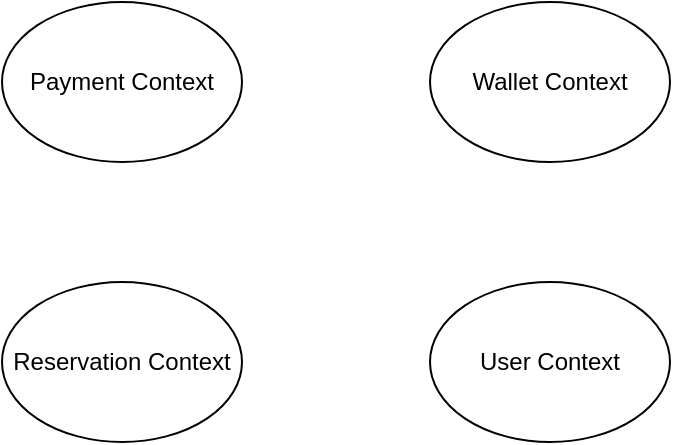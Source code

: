 <mxfile version="23.0.2" type="github">
  <diagram name="Page-1" id="B87wdh2XF9i1DDwBZvM7">
    <mxGraphModel dx="1306" dy="860" grid="1" gridSize="10" guides="1" tooltips="1" connect="1" arrows="1" fold="1" page="1" pageScale="1" pageWidth="827" pageHeight="1169" math="0" shadow="0">
      <root>
        <mxCell id="0" />
        <mxCell id="1" parent="0" />
        <mxCell id="M7IEJYKsxCFGMAZhCl6_-1" value="User Context" style="ellipse;whiteSpace=wrap;html=1;" vertex="1" parent="1">
          <mxGeometry x="354" y="330" width="120" height="80" as="geometry" />
        </mxCell>
        <mxCell id="M7IEJYKsxCFGMAZhCl6_-2" value="Wallet Context" style="ellipse;whiteSpace=wrap;html=1;" vertex="1" parent="1">
          <mxGeometry x="354" y="190" width="120" height="80" as="geometry" />
        </mxCell>
        <mxCell id="M7IEJYKsxCFGMAZhCl6_-3" value="Reservation Context" style="ellipse;whiteSpace=wrap;html=1;" vertex="1" parent="1">
          <mxGeometry x="140" y="330" width="120" height="80" as="geometry" />
        </mxCell>
        <mxCell id="M7IEJYKsxCFGMAZhCl6_-4" value="Payment Context" style="ellipse;whiteSpace=wrap;html=1;" vertex="1" parent="1">
          <mxGeometry x="140" y="190" width="120" height="80" as="geometry" />
        </mxCell>
      </root>
    </mxGraphModel>
  </diagram>
</mxfile>
